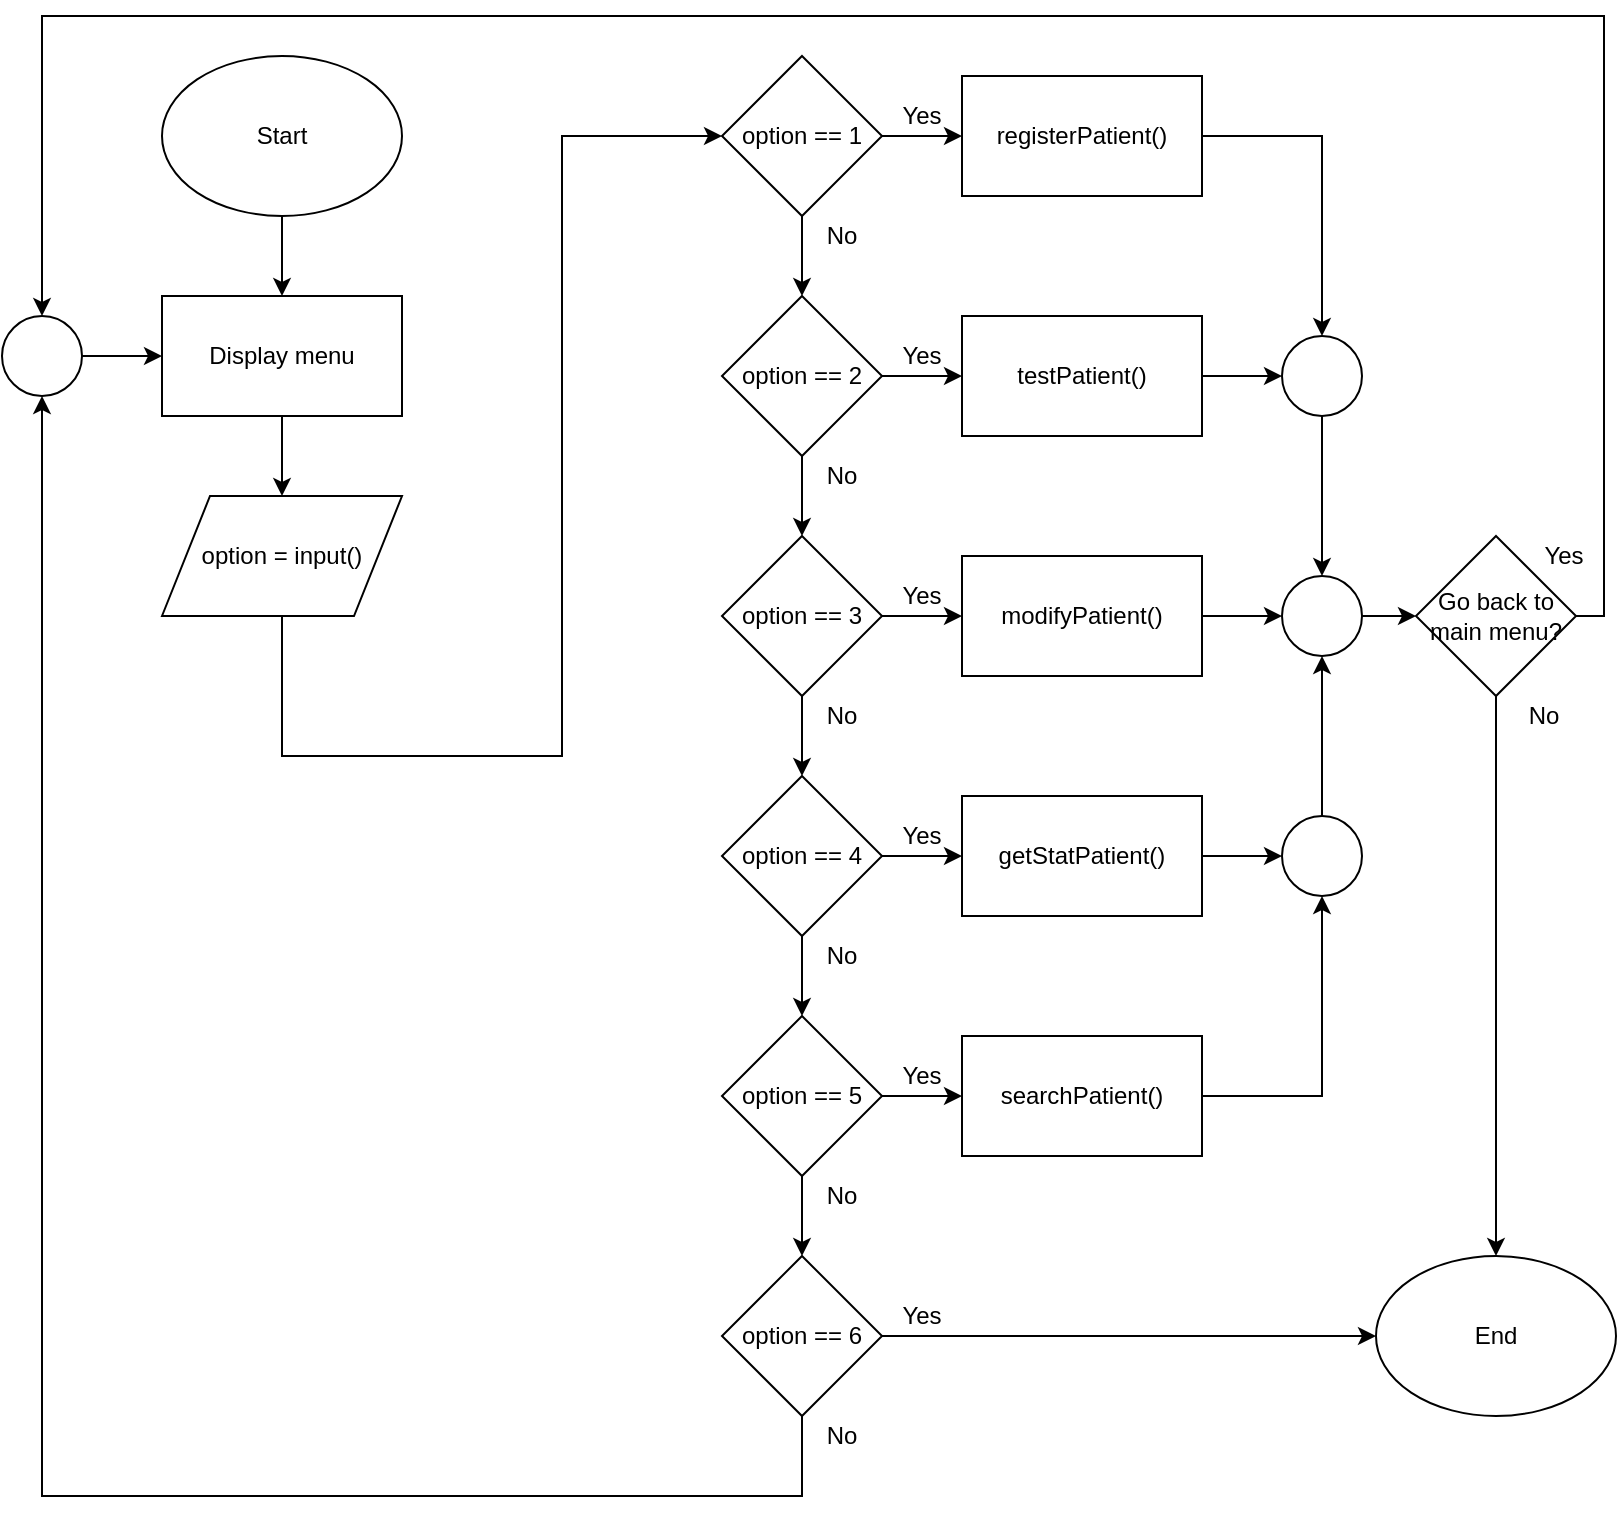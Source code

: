 <mxfile version="13.0.3" type="device"><diagram id="C5RBs43oDa-KdzZeNtuy" name="Page-1"><mxGraphModel dx="723" dy="425" grid="1" gridSize="10" guides="1" tooltips="1" connect="1" arrows="1" fold="1" page="1" pageScale="1" pageWidth="827" pageHeight="1169" math="0" shadow="0"><root><mxCell id="WIyWlLk6GJQsqaUBKTNV-0"/><mxCell id="WIyWlLk6GJQsqaUBKTNV-1" parent="WIyWlLk6GJQsqaUBKTNV-0"/><mxCell id="MOjGSWzmLRt4GCWxoepk-62" value="" style="edgeStyle=orthogonalEdgeStyle;rounded=0;orthogonalLoop=1;jettySize=auto;html=1;" edge="1" parent="WIyWlLk6GJQsqaUBKTNV-1" source="MOjGSWzmLRt4GCWxoepk-60" target="MOjGSWzmLRt4GCWxoepk-61"><mxGeometry relative="1" as="geometry"/></mxCell><mxCell id="MOjGSWzmLRt4GCWxoepk-60" value="Start" style="ellipse;whiteSpace=wrap;html=1;" vertex="1" parent="WIyWlLk6GJQsqaUBKTNV-1"><mxGeometry x="99" y="40" width="120" height="80" as="geometry"/></mxCell><mxCell id="MOjGSWzmLRt4GCWxoepk-64" value="" style="edgeStyle=orthogonalEdgeStyle;rounded=0;orthogonalLoop=1;jettySize=auto;html=1;" edge="1" parent="WIyWlLk6GJQsqaUBKTNV-1" source="MOjGSWzmLRt4GCWxoepk-61" target="MOjGSWzmLRt4GCWxoepk-63"><mxGeometry relative="1" as="geometry"/></mxCell><mxCell id="MOjGSWzmLRt4GCWxoepk-61" value="Display menu" style="rounded=0;whiteSpace=wrap;html=1;" vertex="1" parent="WIyWlLk6GJQsqaUBKTNV-1"><mxGeometry x="99" y="160" width="120" height="60" as="geometry"/></mxCell><mxCell id="MOjGSWzmLRt4GCWxoepk-69" value="" style="edgeStyle=orthogonalEdgeStyle;rounded=0;orthogonalLoop=1;jettySize=auto;html=1;entryX=0;entryY=0.5;entryDx=0;entryDy=0;" edge="1" parent="WIyWlLk6GJQsqaUBKTNV-1" source="MOjGSWzmLRt4GCWxoepk-63" target="MOjGSWzmLRt4GCWxoepk-67"><mxGeometry relative="1" as="geometry"><mxPoint x="299" y="80" as="targetPoint"/><Array as="points"><mxPoint x="159" y="390"/><mxPoint x="299" y="390"/><mxPoint x="299" y="80"/></Array></mxGeometry></mxCell><mxCell id="MOjGSWzmLRt4GCWxoepk-63" value="option = input()" style="shape=parallelogram;perimeter=parallelogramPerimeter;whiteSpace=wrap;html=1;" vertex="1" parent="WIyWlLk6GJQsqaUBKTNV-1"><mxGeometry x="99" y="260" width="120" height="60" as="geometry"/></mxCell><mxCell id="MOjGSWzmLRt4GCWxoepk-66" value="" style="edgeStyle=orthogonalEdgeStyle;rounded=0;orthogonalLoop=1;jettySize=auto;html=1;" edge="1" parent="WIyWlLk6GJQsqaUBKTNV-1" source="MOjGSWzmLRt4GCWxoepk-65" target="MOjGSWzmLRt4GCWxoepk-61"><mxGeometry relative="1" as="geometry"/></mxCell><mxCell id="MOjGSWzmLRt4GCWxoepk-65" value="" style="ellipse;whiteSpace=wrap;html=1;aspect=fixed;align=left;" vertex="1" parent="WIyWlLk6GJQsqaUBKTNV-1"><mxGeometry x="19" y="170" width="40" height="40" as="geometry"/></mxCell><mxCell id="MOjGSWzmLRt4GCWxoepk-71" value="" style="edgeStyle=orthogonalEdgeStyle;rounded=0;orthogonalLoop=1;jettySize=auto;html=1;" edge="1" parent="WIyWlLk6GJQsqaUBKTNV-1" source="MOjGSWzmLRt4GCWxoepk-67" target="MOjGSWzmLRt4GCWxoepk-70"><mxGeometry relative="1" as="geometry"/></mxCell><mxCell id="MOjGSWzmLRt4GCWxoepk-82" value="" style="edgeStyle=orthogonalEdgeStyle;rounded=0;orthogonalLoop=1;jettySize=auto;html=1;" edge="1" parent="WIyWlLk6GJQsqaUBKTNV-1" source="MOjGSWzmLRt4GCWxoepk-67" target="MOjGSWzmLRt4GCWxoepk-80"><mxGeometry relative="1" as="geometry"/></mxCell><mxCell id="MOjGSWzmLRt4GCWxoepk-67" value="option == 1" style="rhombus;whiteSpace=wrap;html=1;" vertex="1" parent="WIyWlLk6GJQsqaUBKTNV-1"><mxGeometry x="379" y="40" width="80" height="80" as="geometry"/></mxCell><mxCell id="MOjGSWzmLRt4GCWxoepk-73" value="" style="edgeStyle=orthogonalEdgeStyle;rounded=0;orthogonalLoop=1;jettySize=auto;html=1;" edge="1" parent="WIyWlLk6GJQsqaUBKTNV-1" source="MOjGSWzmLRt4GCWxoepk-70" target="MOjGSWzmLRt4GCWxoepk-72"><mxGeometry relative="1" as="geometry"/></mxCell><mxCell id="MOjGSWzmLRt4GCWxoepk-83" value="" style="edgeStyle=orthogonalEdgeStyle;rounded=0;orthogonalLoop=1;jettySize=auto;html=1;" edge="1" parent="WIyWlLk6GJQsqaUBKTNV-1" source="MOjGSWzmLRt4GCWxoepk-70" target="MOjGSWzmLRt4GCWxoepk-81"><mxGeometry relative="1" as="geometry"/></mxCell><mxCell id="MOjGSWzmLRt4GCWxoepk-70" value="option == 2" style="rhombus;whiteSpace=wrap;html=1;" vertex="1" parent="WIyWlLk6GJQsqaUBKTNV-1"><mxGeometry x="379" y="160" width="80" height="80" as="geometry"/></mxCell><mxCell id="MOjGSWzmLRt4GCWxoepk-75" value="" style="edgeStyle=orthogonalEdgeStyle;rounded=0;orthogonalLoop=1;jettySize=auto;html=1;" edge="1" parent="WIyWlLk6GJQsqaUBKTNV-1" source="MOjGSWzmLRt4GCWxoepk-72" target="MOjGSWzmLRt4GCWxoepk-74"><mxGeometry relative="1" as="geometry"/></mxCell><mxCell id="MOjGSWzmLRt4GCWxoepk-85" value="" style="edgeStyle=orthogonalEdgeStyle;rounded=0;orthogonalLoop=1;jettySize=auto;html=1;" edge="1" parent="WIyWlLk6GJQsqaUBKTNV-1" source="MOjGSWzmLRt4GCWxoepk-72" target="MOjGSWzmLRt4GCWxoepk-84"><mxGeometry relative="1" as="geometry"/></mxCell><mxCell id="MOjGSWzmLRt4GCWxoepk-72" value="&lt;span&gt;option == 3&lt;/span&gt;" style="rhombus;whiteSpace=wrap;html=1;" vertex="1" parent="WIyWlLk6GJQsqaUBKTNV-1"><mxGeometry x="379" y="280" width="80" height="80" as="geometry"/></mxCell><mxCell id="MOjGSWzmLRt4GCWxoepk-77" value="" style="edgeStyle=orthogonalEdgeStyle;rounded=0;orthogonalLoop=1;jettySize=auto;html=1;" edge="1" parent="WIyWlLk6GJQsqaUBKTNV-1" source="MOjGSWzmLRt4GCWxoepk-74" target="MOjGSWzmLRt4GCWxoepk-76"><mxGeometry relative="1" as="geometry"/></mxCell><mxCell id="MOjGSWzmLRt4GCWxoepk-87" value="" style="edgeStyle=orthogonalEdgeStyle;rounded=0;orthogonalLoop=1;jettySize=auto;html=1;" edge="1" parent="WIyWlLk6GJQsqaUBKTNV-1" source="MOjGSWzmLRt4GCWxoepk-74" target="MOjGSWzmLRt4GCWxoepk-86"><mxGeometry relative="1" as="geometry"/></mxCell><mxCell id="MOjGSWzmLRt4GCWxoepk-74" value="&lt;span&gt;option == 4&lt;/span&gt;" style="rhombus;whiteSpace=wrap;html=1;" vertex="1" parent="WIyWlLk6GJQsqaUBKTNV-1"><mxGeometry x="379" y="400" width="80" height="80" as="geometry"/></mxCell><mxCell id="MOjGSWzmLRt4GCWxoepk-79" value="" style="edgeStyle=orthogonalEdgeStyle;rounded=0;orthogonalLoop=1;jettySize=auto;html=1;" edge="1" parent="WIyWlLk6GJQsqaUBKTNV-1" source="MOjGSWzmLRt4GCWxoepk-76" target="MOjGSWzmLRt4GCWxoepk-78"><mxGeometry relative="1" as="geometry"/></mxCell><mxCell id="MOjGSWzmLRt4GCWxoepk-89" value="" style="edgeStyle=orthogonalEdgeStyle;rounded=0;orthogonalLoop=1;jettySize=auto;html=1;" edge="1" parent="WIyWlLk6GJQsqaUBKTNV-1" source="MOjGSWzmLRt4GCWxoepk-76" target="MOjGSWzmLRt4GCWxoepk-88"><mxGeometry relative="1" as="geometry"/></mxCell><mxCell id="MOjGSWzmLRt4GCWxoepk-76" value="&lt;span&gt;option == 5&lt;/span&gt;" style="rhombus;whiteSpace=wrap;html=1;" vertex="1" parent="WIyWlLk6GJQsqaUBKTNV-1"><mxGeometry x="379" y="520" width="80" height="80" as="geometry"/></mxCell><mxCell id="MOjGSWzmLRt4GCWxoepk-91" value="" style="edgeStyle=orthogonalEdgeStyle;rounded=0;orthogonalLoop=1;jettySize=auto;html=1;entryX=0.5;entryY=1;entryDx=0;entryDy=0;" edge="1" parent="WIyWlLk6GJQsqaUBKTNV-1" source="MOjGSWzmLRt4GCWxoepk-78" target="MOjGSWzmLRt4GCWxoepk-65"><mxGeometry relative="1" as="geometry"><mxPoint x="299" y="680" as="targetPoint"/><Array as="points"><mxPoint x="419" y="760"/><mxPoint x="39" y="760"/></Array></mxGeometry></mxCell><mxCell id="MOjGSWzmLRt4GCWxoepk-108" style="edgeStyle=orthogonalEdgeStyle;rounded=0;orthogonalLoop=1;jettySize=auto;html=1;entryX=0;entryY=0.5;entryDx=0;entryDy=0;" edge="1" parent="WIyWlLk6GJQsqaUBKTNV-1" source="MOjGSWzmLRt4GCWxoepk-78" target="MOjGSWzmLRt4GCWxoepk-92"><mxGeometry relative="1" as="geometry"/></mxCell><mxCell id="MOjGSWzmLRt4GCWxoepk-78" value="&lt;span&gt;option == 6&lt;/span&gt;" style="rhombus;whiteSpace=wrap;html=1;" vertex="1" parent="WIyWlLk6GJQsqaUBKTNV-1"><mxGeometry x="379" y="640" width="80" height="80" as="geometry"/></mxCell><mxCell id="MOjGSWzmLRt4GCWxoepk-102" style="edgeStyle=orthogonalEdgeStyle;rounded=0;orthogonalLoop=1;jettySize=auto;html=1;" edge="1" parent="WIyWlLk6GJQsqaUBKTNV-1" source="MOjGSWzmLRt4GCWxoepk-80" target="MOjGSWzmLRt4GCWxoepk-99"><mxGeometry relative="1" as="geometry"/></mxCell><mxCell id="MOjGSWzmLRt4GCWxoepk-80" value="registerPatient()" style="rounded=0;whiteSpace=wrap;html=1;" vertex="1" parent="WIyWlLk6GJQsqaUBKTNV-1"><mxGeometry x="499" y="50" width="120" height="60" as="geometry"/></mxCell><mxCell id="MOjGSWzmLRt4GCWxoepk-100" value="" style="edgeStyle=orthogonalEdgeStyle;rounded=0;orthogonalLoop=1;jettySize=auto;html=1;" edge="1" parent="WIyWlLk6GJQsqaUBKTNV-1" source="MOjGSWzmLRt4GCWxoepk-81" target="MOjGSWzmLRt4GCWxoepk-99"><mxGeometry relative="1" as="geometry"/></mxCell><mxCell id="MOjGSWzmLRt4GCWxoepk-81" value="testPatient()" style="rounded=0;whiteSpace=wrap;html=1;" vertex="1" parent="WIyWlLk6GJQsqaUBKTNV-1"><mxGeometry x="499" y="170" width="120" height="60" as="geometry"/></mxCell><mxCell id="MOjGSWzmLRt4GCWxoepk-98" value="" style="edgeStyle=orthogonalEdgeStyle;rounded=0;orthogonalLoop=1;jettySize=auto;html=1;" edge="1" parent="WIyWlLk6GJQsqaUBKTNV-1" source="MOjGSWzmLRt4GCWxoepk-84" target="MOjGSWzmLRt4GCWxoepk-93"><mxGeometry relative="1" as="geometry"/></mxCell><mxCell id="MOjGSWzmLRt4GCWxoepk-84" value="modifyPatient()" style="rounded=0;whiteSpace=wrap;html=1;" vertex="1" parent="WIyWlLk6GJQsqaUBKTNV-1"><mxGeometry x="499" y="290" width="120" height="60" as="geometry"/></mxCell><mxCell id="MOjGSWzmLRt4GCWxoepk-96" value="" style="edgeStyle=orthogonalEdgeStyle;rounded=0;orthogonalLoop=1;jettySize=auto;html=1;" edge="1" parent="WIyWlLk6GJQsqaUBKTNV-1" source="MOjGSWzmLRt4GCWxoepk-86" target="MOjGSWzmLRt4GCWxoepk-95"><mxGeometry relative="1" as="geometry"/></mxCell><mxCell id="MOjGSWzmLRt4GCWxoepk-86" value="getStatPatient()" style="rounded=0;whiteSpace=wrap;html=1;" vertex="1" parent="WIyWlLk6GJQsqaUBKTNV-1"><mxGeometry x="499" y="410" width="120" height="60" as="geometry"/></mxCell><mxCell id="MOjGSWzmLRt4GCWxoepk-94" style="edgeStyle=orthogonalEdgeStyle;rounded=0;orthogonalLoop=1;jettySize=auto;html=1;entryX=0.5;entryY=1;entryDx=0;entryDy=0;" edge="1" parent="WIyWlLk6GJQsqaUBKTNV-1" source="MOjGSWzmLRt4GCWxoepk-88" target="MOjGSWzmLRt4GCWxoepk-95"><mxGeometry relative="1" as="geometry"><mxPoint x="679.0" y="470" as="targetPoint"/></mxGeometry></mxCell><mxCell id="MOjGSWzmLRt4GCWxoepk-88" value="searchPatient()" style="rounded=0;whiteSpace=wrap;html=1;" vertex="1" parent="WIyWlLk6GJQsqaUBKTNV-1"><mxGeometry x="499" y="530" width="120" height="60" as="geometry"/></mxCell><mxCell id="MOjGSWzmLRt4GCWxoepk-92" value="End" style="ellipse;whiteSpace=wrap;html=1;" vertex="1" parent="WIyWlLk6GJQsqaUBKTNV-1"><mxGeometry x="706" y="640" width="120" height="80" as="geometry"/></mxCell><mxCell id="MOjGSWzmLRt4GCWxoepk-104" value="" style="edgeStyle=orthogonalEdgeStyle;rounded=0;orthogonalLoop=1;jettySize=auto;html=1;" edge="1" parent="WIyWlLk6GJQsqaUBKTNV-1" source="MOjGSWzmLRt4GCWxoepk-93" target="MOjGSWzmLRt4GCWxoepk-103"><mxGeometry relative="1" as="geometry"/></mxCell><mxCell id="MOjGSWzmLRt4GCWxoepk-93" value="" style="ellipse;whiteSpace=wrap;html=1;aspect=fixed;" vertex="1" parent="WIyWlLk6GJQsqaUBKTNV-1"><mxGeometry x="659" y="300" width="40" height="40" as="geometry"/></mxCell><mxCell id="MOjGSWzmLRt4GCWxoepk-97" value="" style="edgeStyle=orthogonalEdgeStyle;rounded=0;orthogonalLoop=1;jettySize=auto;html=1;" edge="1" parent="WIyWlLk6GJQsqaUBKTNV-1" source="MOjGSWzmLRt4GCWxoepk-95" target="MOjGSWzmLRt4GCWxoepk-93"><mxGeometry relative="1" as="geometry"/></mxCell><mxCell id="MOjGSWzmLRt4GCWxoepk-95" value="" style="ellipse;whiteSpace=wrap;html=1;aspect=fixed;" vertex="1" parent="WIyWlLk6GJQsqaUBKTNV-1"><mxGeometry x="659" y="420" width="40" height="40" as="geometry"/></mxCell><mxCell id="MOjGSWzmLRt4GCWxoepk-101" value="" style="edgeStyle=orthogonalEdgeStyle;rounded=0;orthogonalLoop=1;jettySize=auto;html=1;" edge="1" parent="WIyWlLk6GJQsqaUBKTNV-1" source="MOjGSWzmLRt4GCWxoepk-99" target="MOjGSWzmLRt4GCWxoepk-93"><mxGeometry relative="1" as="geometry"/></mxCell><mxCell id="MOjGSWzmLRt4GCWxoepk-99" value="" style="ellipse;whiteSpace=wrap;html=1;aspect=fixed;" vertex="1" parent="WIyWlLk6GJQsqaUBKTNV-1"><mxGeometry x="659" y="180" width="40" height="40" as="geometry"/></mxCell><mxCell id="MOjGSWzmLRt4GCWxoepk-105" style="edgeStyle=orthogonalEdgeStyle;rounded=0;orthogonalLoop=1;jettySize=auto;html=1;entryX=0.5;entryY=0;entryDx=0;entryDy=0;" edge="1" parent="WIyWlLk6GJQsqaUBKTNV-1" source="MOjGSWzmLRt4GCWxoepk-103" target="MOjGSWzmLRt4GCWxoepk-65"><mxGeometry relative="1" as="geometry"><mxPoint x="809" y="40" as="targetPoint"/><Array as="points"><mxPoint x="820" y="320"/><mxPoint x="820" y="20"/><mxPoint x="39" y="20"/></Array></mxGeometry></mxCell><mxCell id="MOjGSWzmLRt4GCWxoepk-107" value="" style="edgeStyle=orthogonalEdgeStyle;rounded=0;orthogonalLoop=1;jettySize=auto;html=1;entryX=0.5;entryY=0;entryDx=0;entryDy=0;" edge="1" parent="WIyWlLk6GJQsqaUBKTNV-1" source="MOjGSWzmLRt4GCWxoepk-103" target="MOjGSWzmLRt4GCWxoepk-92"><mxGeometry relative="1" as="geometry"><mxPoint x="746" y="440" as="targetPoint"/></mxGeometry></mxCell><mxCell id="MOjGSWzmLRt4GCWxoepk-103" value="Go back to main menu?" style="rhombus;whiteSpace=wrap;html=1;" vertex="1" parent="WIyWlLk6GJQsqaUBKTNV-1"><mxGeometry x="726" y="280" width="80" height="80" as="geometry"/></mxCell><mxCell id="MOjGSWzmLRt4GCWxoepk-109" value="Yes" style="text;html=1;strokeColor=none;fillColor=none;align=center;verticalAlign=middle;whiteSpace=wrap;rounded=0;" vertex="1" parent="WIyWlLk6GJQsqaUBKTNV-1"><mxGeometry x="459" y="60" width="40" height="20" as="geometry"/></mxCell><mxCell id="MOjGSWzmLRt4GCWxoepk-111" value="Yes" style="text;html=1;strokeColor=none;fillColor=none;align=center;verticalAlign=middle;whiteSpace=wrap;rounded=0;" vertex="1" parent="WIyWlLk6GJQsqaUBKTNV-1"><mxGeometry x="459" y="180" width="40" height="20" as="geometry"/></mxCell><mxCell id="MOjGSWzmLRt4GCWxoepk-112" value="Yes" style="text;html=1;strokeColor=none;fillColor=none;align=center;verticalAlign=middle;whiteSpace=wrap;rounded=0;" vertex="1" parent="WIyWlLk6GJQsqaUBKTNV-1"><mxGeometry x="459" y="300" width="40" height="20" as="geometry"/></mxCell><mxCell id="MOjGSWzmLRt4GCWxoepk-113" value="Yes" style="text;html=1;strokeColor=none;fillColor=none;align=center;verticalAlign=middle;whiteSpace=wrap;rounded=0;" vertex="1" parent="WIyWlLk6GJQsqaUBKTNV-1"><mxGeometry x="459" y="420" width="40" height="20" as="geometry"/></mxCell><mxCell id="MOjGSWzmLRt4GCWxoepk-114" value="Yes" style="text;html=1;strokeColor=none;fillColor=none;align=center;verticalAlign=middle;whiteSpace=wrap;rounded=0;" vertex="1" parent="WIyWlLk6GJQsqaUBKTNV-1"><mxGeometry x="459" y="540" width="40" height="20" as="geometry"/></mxCell><mxCell id="MOjGSWzmLRt4GCWxoepk-115" value="Yes" style="text;html=1;strokeColor=none;fillColor=none;align=center;verticalAlign=middle;whiteSpace=wrap;rounded=0;" vertex="1" parent="WIyWlLk6GJQsqaUBKTNV-1"><mxGeometry x="459" y="660" width="40" height="20" as="geometry"/></mxCell><mxCell id="MOjGSWzmLRt4GCWxoepk-116" value="Yes" style="text;html=1;strokeColor=none;fillColor=none;align=center;verticalAlign=middle;whiteSpace=wrap;rounded=0;" vertex="1" parent="WIyWlLk6GJQsqaUBKTNV-1"><mxGeometry x="780" y="280" width="40" height="20" as="geometry"/></mxCell><mxCell id="MOjGSWzmLRt4GCWxoepk-117" value="No" style="text;html=1;strokeColor=none;fillColor=none;align=center;verticalAlign=middle;whiteSpace=wrap;rounded=0;" vertex="1" parent="WIyWlLk6GJQsqaUBKTNV-1"><mxGeometry x="419" y="720" width="40" height="20" as="geometry"/></mxCell><mxCell id="MOjGSWzmLRt4GCWxoepk-118" value="No" style="text;html=1;strokeColor=none;fillColor=none;align=center;verticalAlign=middle;whiteSpace=wrap;rounded=0;" vertex="1" parent="WIyWlLk6GJQsqaUBKTNV-1"><mxGeometry x="419" y="600" width="40" height="20" as="geometry"/></mxCell><mxCell id="MOjGSWzmLRt4GCWxoepk-119" value="No" style="text;html=1;strokeColor=none;fillColor=none;align=center;verticalAlign=middle;whiteSpace=wrap;rounded=0;" vertex="1" parent="WIyWlLk6GJQsqaUBKTNV-1"><mxGeometry x="419" y="480" width="40" height="20" as="geometry"/></mxCell><mxCell id="MOjGSWzmLRt4GCWxoepk-120" value="No" style="text;html=1;strokeColor=none;fillColor=none;align=center;verticalAlign=middle;whiteSpace=wrap;rounded=0;" vertex="1" parent="WIyWlLk6GJQsqaUBKTNV-1"><mxGeometry x="419" y="360" width="40" height="20" as="geometry"/></mxCell><mxCell id="MOjGSWzmLRt4GCWxoepk-121" value="No" style="text;html=1;strokeColor=none;fillColor=none;align=center;verticalAlign=middle;whiteSpace=wrap;rounded=0;" vertex="1" parent="WIyWlLk6GJQsqaUBKTNV-1"><mxGeometry x="419" y="240" width="40" height="20" as="geometry"/></mxCell><mxCell id="MOjGSWzmLRt4GCWxoepk-122" value="No" style="text;html=1;strokeColor=none;fillColor=none;align=center;verticalAlign=middle;whiteSpace=wrap;rounded=0;" vertex="1" parent="WIyWlLk6GJQsqaUBKTNV-1"><mxGeometry x="419" y="120" width="40" height="20" as="geometry"/></mxCell><mxCell id="MOjGSWzmLRt4GCWxoepk-123" value="No" style="text;html=1;strokeColor=none;fillColor=none;align=center;verticalAlign=middle;whiteSpace=wrap;rounded=0;" vertex="1" parent="WIyWlLk6GJQsqaUBKTNV-1"><mxGeometry x="770" y="360" width="40" height="20" as="geometry"/></mxCell></root></mxGraphModel></diagram></mxfile>
